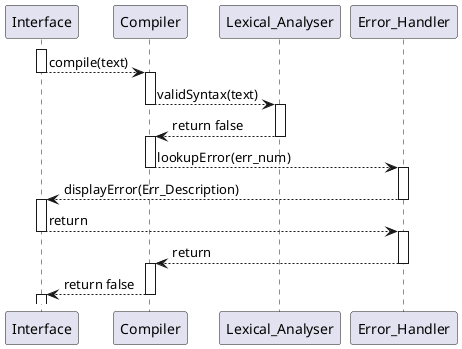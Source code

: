 @startuml
hide circle

activate Interface
Interface --> Compiler : compile(text)
deactivate Interface
activate Compiler
Compiler --> Lexical_Analyser : validSyntax(text)
deactivate Compiler
activate Lexical_Analyser
Lexical_Analyser --> Compiler : return false
deactivate Lexical_Analyser
activate Compiler
Compiler --> Error_Handler: lookupError(err_num)
deactivate Compiler
activate Error_Handler
Error_Handler --> Interface : displayError(Err_Description)
deactivate Error_Handler
activate Interface
Interface --> Error_Handler : return
deactivate Interface
activate Error_Handler
Error_Handler --> Compiler : return
deactivate Error_Handler
activate Compiler
Compiler --> Interface : return false
deactivate Compiler
activate Interface

@enduml